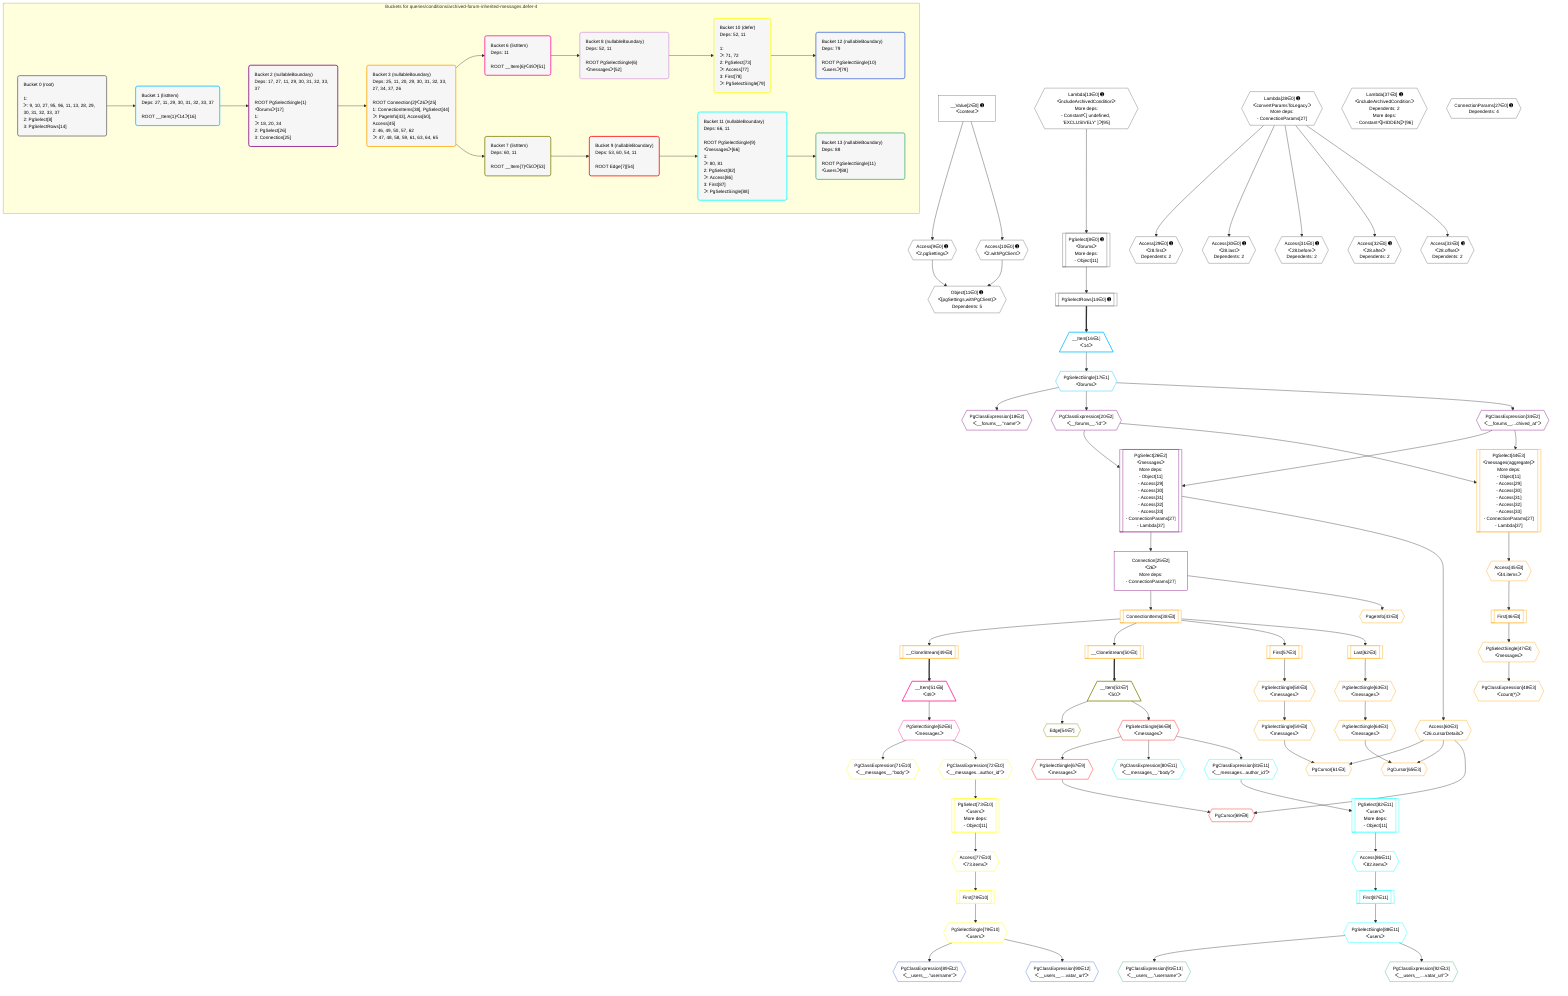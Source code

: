 %%{init: {'themeVariables': { 'fontSize': '12px'}}}%%
graph TD
    classDef path fill:#eee,stroke:#000,color:#000
    classDef plan fill:#fff,stroke-width:1px,color:#000
    classDef itemplan fill:#fff,stroke-width:2px,color:#000
    classDef unbatchedplan fill:#dff,stroke-width:1px,color:#000
    classDef sideeffectplan fill:#fcc,stroke-width:2px,color:#000
    classDef bucket fill:#f6f6f6,color:#000,stroke-width:2px,text-align:left

    subgraph "Buckets for queries/conditions/archived-forum-inherited-messages.defer-4"
    Bucket0("Bucket 0 (root)<br /><br />1: <br />ᐳ: 9, 10, 27, 95, 96, 11, 13, 28, 29, 30, 31, 32, 33, 37<br />2: PgSelect[8]<br />3: PgSelectRows[14]"):::bucket
    Bucket1("Bucket 1 (listItem)<br />Deps: 27, 11, 29, 30, 31, 32, 33, 37<br /><br />ROOT __Item{1}ᐸ14ᐳ[16]"):::bucket
    Bucket2("Bucket 2 (nullableBoundary)<br />Deps: 17, 27, 11, 29, 30, 31, 32, 33, 37<br /><br />ROOT PgSelectSingle{1}ᐸforumsᐳ[17]<br />1: <br />ᐳ: 18, 20, 34<br />2: PgSelect[26]<br />3: Connection[25]"):::bucket
    Bucket3("Bucket 3 (nullableBoundary)<br />Deps: 25, 11, 20, 29, 30, 31, 32, 33, 27, 34, 37, 26<br /><br />ROOT Connection{2}ᐸ26ᐳ[25]<br />1: ConnectionItems[38], PgSelect[44]<br />ᐳ: PageInfo[43], Access[60], Access[45]<br />2: 46, 49, 50, 57, 62<br />ᐳ: 47, 48, 58, 59, 61, 63, 64, 65"):::bucket
    Bucket6("Bucket 6 (listItem)<br />Deps: 11<br /><br />ROOT __Item{6}ᐸ49ᐳ[51]"):::bucket
    Bucket7("Bucket 7 (listItem)<br />Deps: 60, 11<br /><br />ROOT __Item{7}ᐸ50ᐳ[53]"):::bucket
    Bucket8("Bucket 8 (nullableBoundary)<br />Deps: 52, 11<br /><br />ROOT PgSelectSingle{6}ᐸmessagesᐳ[52]"):::bucket
    Bucket9("Bucket 9 (nullableBoundary)<br />Deps: 53, 60, 54, 11<br /><br />ROOT Edge{7}[54]"):::bucket
    Bucket10("Bucket 10 (defer)<br />Deps: 52, 11<br /><br />1: <br />ᐳ: 71, 72<br />2: PgSelect[73]<br />ᐳ: Access[77]<br />3: First[78]<br />ᐳ: PgSelectSingle[79]"):::bucket
    Bucket11("Bucket 11 (nullableBoundary)<br />Deps: 66, 11<br /><br />ROOT PgSelectSingle{9}ᐸmessagesᐳ[66]<br />1: <br />ᐳ: 80, 81<br />2: PgSelect[82]<br />ᐳ: Access[86]<br />3: First[87]<br />ᐳ: PgSelectSingle[88]"):::bucket
    Bucket12("Bucket 12 (nullableBoundary)<br />Deps: 79<br /><br />ROOT PgSelectSingle{10}ᐸusersᐳ[79]"):::bucket
    Bucket13("Bucket 13 (nullableBoundary)<br />Deps: 88<br /><br />ROOT PgSelectSingle{11}ᐸusersᐳ[88]"):::bucket
    end
    Bucket0 --> Bucket1
    Bucket1 --> Bucket2
    Bucket2 --> Bucket3
    Bucket3 --> Bucket6 & Bucket7
    Bucket6 --> Bucket8
    Bucket7 --> Bucket9
    Bucket8 --> Bucket10
    Bucket9 --> Bucket11
    Bucket10 --> Bucket12
    Bucket11 --> Bucket13

    %% plan dependencies
    PgSelect8[["PgSelect[8∈0] ➊<br />ᐸforumsᐳ<br />More deps:<br />- Object[11]"]]:::plan
    Lambda13{{"Lambda[13∈0] ➊<br />ᐸincludeArchivedConditionᐳ<br />More deps:<br />- Constantᐸ[ undefined, 'EXCLUSIVELY' ]ᐳ[95]"}}:::plan
    Lambda13 --> PgSelect8
    Object11{{"Object[11∈0] ➊<br />ᐸ{pgSettings,withPgClient}ᐳ<br />Dependents: 5"}}:::plan
    Access9{{"Access[9∈0] ➊<br />ᐸ2.pgSettingsᐳ"}}:::plan
    Access10{{"Access[10∈0] ➊<br />ᐸ2.withPgClientᐳ"}}:::plan
    Access9 & Access10 --> Object11
    __Value2["__Value[2∈0] ➊<br />ᐸcontextᐳ"]:::plan
    __Value2 --> Access9
    __Value2 --> Access10
    PgSelectRows14[["PgSelectRows[14∈0] ➊"]]:::plan
    PgSelect8 --> PgSelectRows14
    Lambda28{{"Lambda[28∈0] ➊<br />ᐸconvertParamsToLegacyᐳ<br />More deps:<br />- ConnectionParams[27]"}}:::plan
    Access29{{"Access[29∈0] ➊<br />ᐸ28.firstᐳ<br />Dependents: 2"}}:::plan
    Lambda28 --> Access29
    Access30{{"Access[30∈0] ➊<br />ᐸ28.lastᐳ<br />Dependents: 2"}}:::plan
    Lambda28 --> Access30
    Access31{{"Access[31∈0] ➊<br />ᐸ28.beforeᐳ<br />Dependents: 2"}}:::plan
    Lambda28 --> Access31
    Access32{{"Access[32∈0] ➊<br />ᐸ28.afterᐳ<br />Dependents: 2"}}:::plan
    Lambda28 --> Access32
    Access33{{"Access[33∈0] ➊<br />ᐸ28.offsetᐳ<br />Dependents: 2"}}:::plan
    Lambda28 --> Access33
    Lambda37{{"Lambda[37∈0] ➊<br />ᐸincludeArchivedConditionᐳ<br />Dependents: 2<br />More deps:<br />- Constantᐸ[HIDDEN]ᐳ[96]"}}:::plan
    ConnectionParams27{{"ConnectionParams[27∈0] ➊<br />Dependents: 4"}}:::plan
    __Item16[/"__Item[16∈1]<br />ᐸ14ᐳ"\]:::itemplan
    PgSelectRows14 ==> __Item16
    PgSelectSingle17{{"PgSelectSingle[17∈1]<br />ᐸforumsᐳ"}}:::plan
    __Item16 --> PgSelectSingle17
    PgSelect26[["PgSelect[26∈2]<br />ᐸmessagesᐳ<br />More deps:<br />- Object[11]<br />- Access[29]<br />- Access[30]<br />- Access[31]<br />- Access[32]<br />- Access[33]<br />- ConnectionParams[27]<br />- Lambda[37]"]]:::plan
    PgClassExpression20{{"PgClassExpression[20∈2]<br />ᐸ__forums__.”id”ᐳ"}}:::plan
    PgClassExpression34{{"PgClassExpression[34∈2]<br />ᐸ__forums__...chived_at”ᐳ"}}:::plan
    PgClassExpression20 & PgClassExpression34 --> PgSelect26
    Connection25["Connection[25∈2]<br />ᐸ26ᐳ<br />More deps:<br />- ConnectionParams[27]"]:::plan
    PgSelect26 --> Connection25
    PgClassExpression18{{"PgClassExpression[18∈2]<br />ᐸ__forums__.”name”ᐳ"}}:::plan
    PgSelectSingle17 --> PgClassExpression18
    PgSelectSingle17 --> PgClassExpression20
    PgSelectSingle17 --> PgClassExpression34
    PgSelect44[["PgSelect[44∈3]<br />ᐸmessages(aggregate)ᐳ<br />More deps:<br />- Object[11]<br />- Access[29]<br />- Access[30]<br />- Access[31]<br />- Access[32]<br />- Access[33]<br />- ConnectionParams[27]<br />- Lambda[37]"]]:::plan
    PgClassExpression20 & PgClassExpression34 --> PgSelect44
    PgCursor61{{"PgCursor[61∈3]"}}:::plan
    PgSelectSingle59{{"PgSelectSingle[59∈3]<br />ᐸmessagesᐳ"}}:::plan
    Access60{{"Access[60∈3]<br />ᐸ26.cursorDetailsᐳ"}}:::plan
    PgSelectSingle59 & Access60 --> PgCursor61
    PgCursor65{{"PgCursor[65∈3]"}}:::plan
    PgSelectSingle64{{"PgSelectSingle[64∈3]<br />ᐸmessagesᐳ"}}:::plan
    PgSelectSingle64 & Access60 --> PgCursor65
    ConnectionItems38[["ConnectionItems[38∈3]"]]:::plan
    Connection25 --> ConnectionItems38
    PageInfo43{{"PageInfo[43∈3]"}}:::plan
    Connection25 --> PageInfo43
    Access45{{"Access[45∈3]<br />ᐸ44.itemsᐳ"}}:::plan
    PgSelect44 --> Access45
    First46[["First[46∈3]"]]:::plan
    Access45 --> First46
    PgSelectSingle47{{"PgSelectSingle[47∈3]<br />ᐸmessagesᐳ"}}:::plan
    First46 --> PgSelectSingle47
    PgClassExpression48{{"PgClassExpression[48∈3]<br />ᐸcount(*)ᐳ"}}:::plan
    PgSelectSingle47 --> PgClassExpression48
    __CloneStream49[["__CloneStream[49∈3]"]]:::plan
    ConnectionItems38 --> __CloneStream49
    __CloneStream50[["__CloneStream[50∈3]"]]:::plan
    ConnectionItems38 --> __CloneStream50
    First57[["First[57∈3]"]]:::plan
    ConnectionItems38 --> First57
    PgSelectSingle58{{"PgSelectSingle[58∈3]<br />ᐸmessagesᐳ"}}:::plan
    First57 --> PgSelectSingle58
    PgSelectSingle58 --> PgSelectSingle59
    PgSelect26 --> Access60
    Last62[["Last[62∈3]"]]:::plan
    ConnectionItems38 --> Last62
    PgSelectSingle63{{"PgSelectSingle[63∈3]<br />ᐸmessagesᐳ"}}:::plan
    Last62 --> PgSelectSingle63
    PgSelectSingle63 --> PgSelectSingle64
    __Item51[/"__Item[51∈6]<br />ᐸ49ᐳ"\]:::itemplan
    __CloneStream49 ==> __Item51
    PgSelectSingle52{{"PgSelectSingle[52∈6]<br />ᐸmessagesᐳ"}}:::plan
    __Item51 --> PgSelectSingle52
    __Item53[/"__Item[53∈7]<br />ᐸ50ᐳ"\]:::itemplan
    __CloneStream50 ==> __Item53
    Edge54{{"Edge[54∈7]"}}:::plan
    __Item53 --> Edge54
    PgCursor69{{"PgCursor[69∈9]"}}:::plan
    PgSelectSingle67{{"PgSelectSingle[67∈9]<br />ᐸmessagesᐳ"}}:::plan
    PgSelectSingle67 & Access60 --> PgCursor69
    PgSelectSingle66{{"PgSelectSingle[66∈9]<br />ᐸmessagesᐳ"}}:::plan
    __Item53 --> PgSelectSingle66
    PgSelectSingle66 --> PgSelectSingle67
    PgSelect73[["PgSelect[73∈10]<br />ᐸusersᐳ<br />More deps:<br />- Object[11]"]]:::plan
    PgClassExpression72{{"PgClassExpression[72∈10]<br />ᐸ__messages...author_id”ᐳ"}}:::plan
    PgClassExpression72 --> PgSelect73
    PgClassExpression71{{"PgClassExpression[71∈10]<br />ᐸ__messages__.”body”ᐳ"}}:::plan
    PgSelectSingle52 --> PgClassExpression71
    PgSelectSingle52 --> PgClassExpression72
    Access77{{"Access[77∈10]<br />ᐸ73.itemsᐳ"}}:::plan
    PgSelect73 --> Access77
    First78[["First[78∈10]"]]:::plan
    Access77 --> First78
    PgSelectSingle79{{"PgSelectSingle[79∈10]<br />ᐸusersᐳ"}}:::plan
    First78 --> PgSelectSingle79
    PgSelect82[["PgSelect[82∈11]<br />ᐸusersᐳ<br />More deps:<br />- Object[11]"]]:::plan
    PgClassExpression81{{"PgClassExpression[81∈11]<br />ᐸ__messages...author_id”ᐳ"}}:::plan
    PgClassExpression81 --> PgSelect82
    PgClassExpression80{{"PgClassExpression[80∈11]<br />ᐸ__messages__.”body”ᐳ"}}:::plan
    PgSelectSingle66 --> PgClassExpression80
    PgSelectSingle66 --> PgClassExpression81
    Access86{{"Access[86∈11]<br />ᐸ82.itemsᐳ"}}:::plan
    PgSelect82 --> Access86
    First87[["First[87∈11]"]]:::plan
    Access86 --> First87
    PgSelectSingle88{{"PgSelectSingle[88∈11]<br />ᐸusersᐳ"}}:::plan
    First87 --> PgSelectSingle88
    PgClassExpression89{{"PgClassExpression[89∈12]<br />ᐸ__users__.”username”ᐳ"}}:::plan
    PgSelectSingle79 --> PgClassExpression89
    PgClassExpression90{{"PgClassExpression[90∈12]<br />ᐸ__users__....vatar_url”ᐳ"}}:::plan
    PgSelectSingle79 --> PgClassExpression90
    PgClassExpression91{{"PgClassExpression[91∈13]<br />ᐸ__users__.”username”ᐳ"}}:::plan
    PgSelectSingle88 --> PgClassExpression91
    PgClassExpression92{{"PgClassExpression[92∈13]<br />ᐸ__users__....vatar_url”ᐳ"}}:::plan
    PgSelectSingle88 --> PgClassExpression92

    %% define steps
    classDef bucket0 stroke:#696969
    class Bucket0,__Value2,PgSelect8,Access9,Access10,Object11,Lambda13,PgSelectRows14,ConnectionParams27,Lambda28,Access29,Access30,Access31,Access32,Access33,Lambda37 bucket0
    classDef bucket1 stroke:#00bfff
    class Bucket1,__Item16,PgSelectSingle17 bucket1
    classDef bucket2 stroke:#7f007f
    class Bucket2,PgClassExpression18,PgClassExpression20,Connection25,PgSelect26,PgClassExpression34 bucket2
    classDef bucket3 stroke:#ffa500
    class Bucket3,ConnectionItems38,PageInfo43,PgSelect44,Access45,First46,PgSelectSingle47,PgClassExpression48,__CloneStream49,__CloneStream50,First57,PgSelectSingle58,PgSelectSingle59,Access60,PgCursor61,Last62,PgSelectSingle63,PgSelectSingle64,PgCursor65 bucket3
    classDef bucket6 stroke:#ff1493
    class Bucket6,__Item51,PgSelectSingle52 bucket6
    classDef bucket7 stroke:#808000
    class Bucket7,__Item53,Edge54 bucket7
    classDef bucket8 stroke:#dda0dd
    class Bucket8 bucket8
    classDef bucket9 stroke:#ff0000
    class Bucket9,PgSelectSingle66,PgSelectSingle67,PgCursor69 bucket9
    classDef bucket10 stroke:#ffff00
    class Bucket10,PgClassExpression71,PgClassExpression72,PgSelect73,Access77,First78,PgSelectSingle79 bucket10
    classDef bucket11 stroke:#00ffff
    class Bucket11,PgClassExpression80,PgClassExpression81,PgSelect82,Access86,First87,PgSelectSingle88 bucket11
    classDef bucket12 stroke:#4169e1
    class Bucket12,PgClassExpression89,PgClassExpression90 bucket12
    classDef bucket13 stroke:#3cb371
    class Bucket13,PgClassExpression91,PgClassExpression92 bucket13